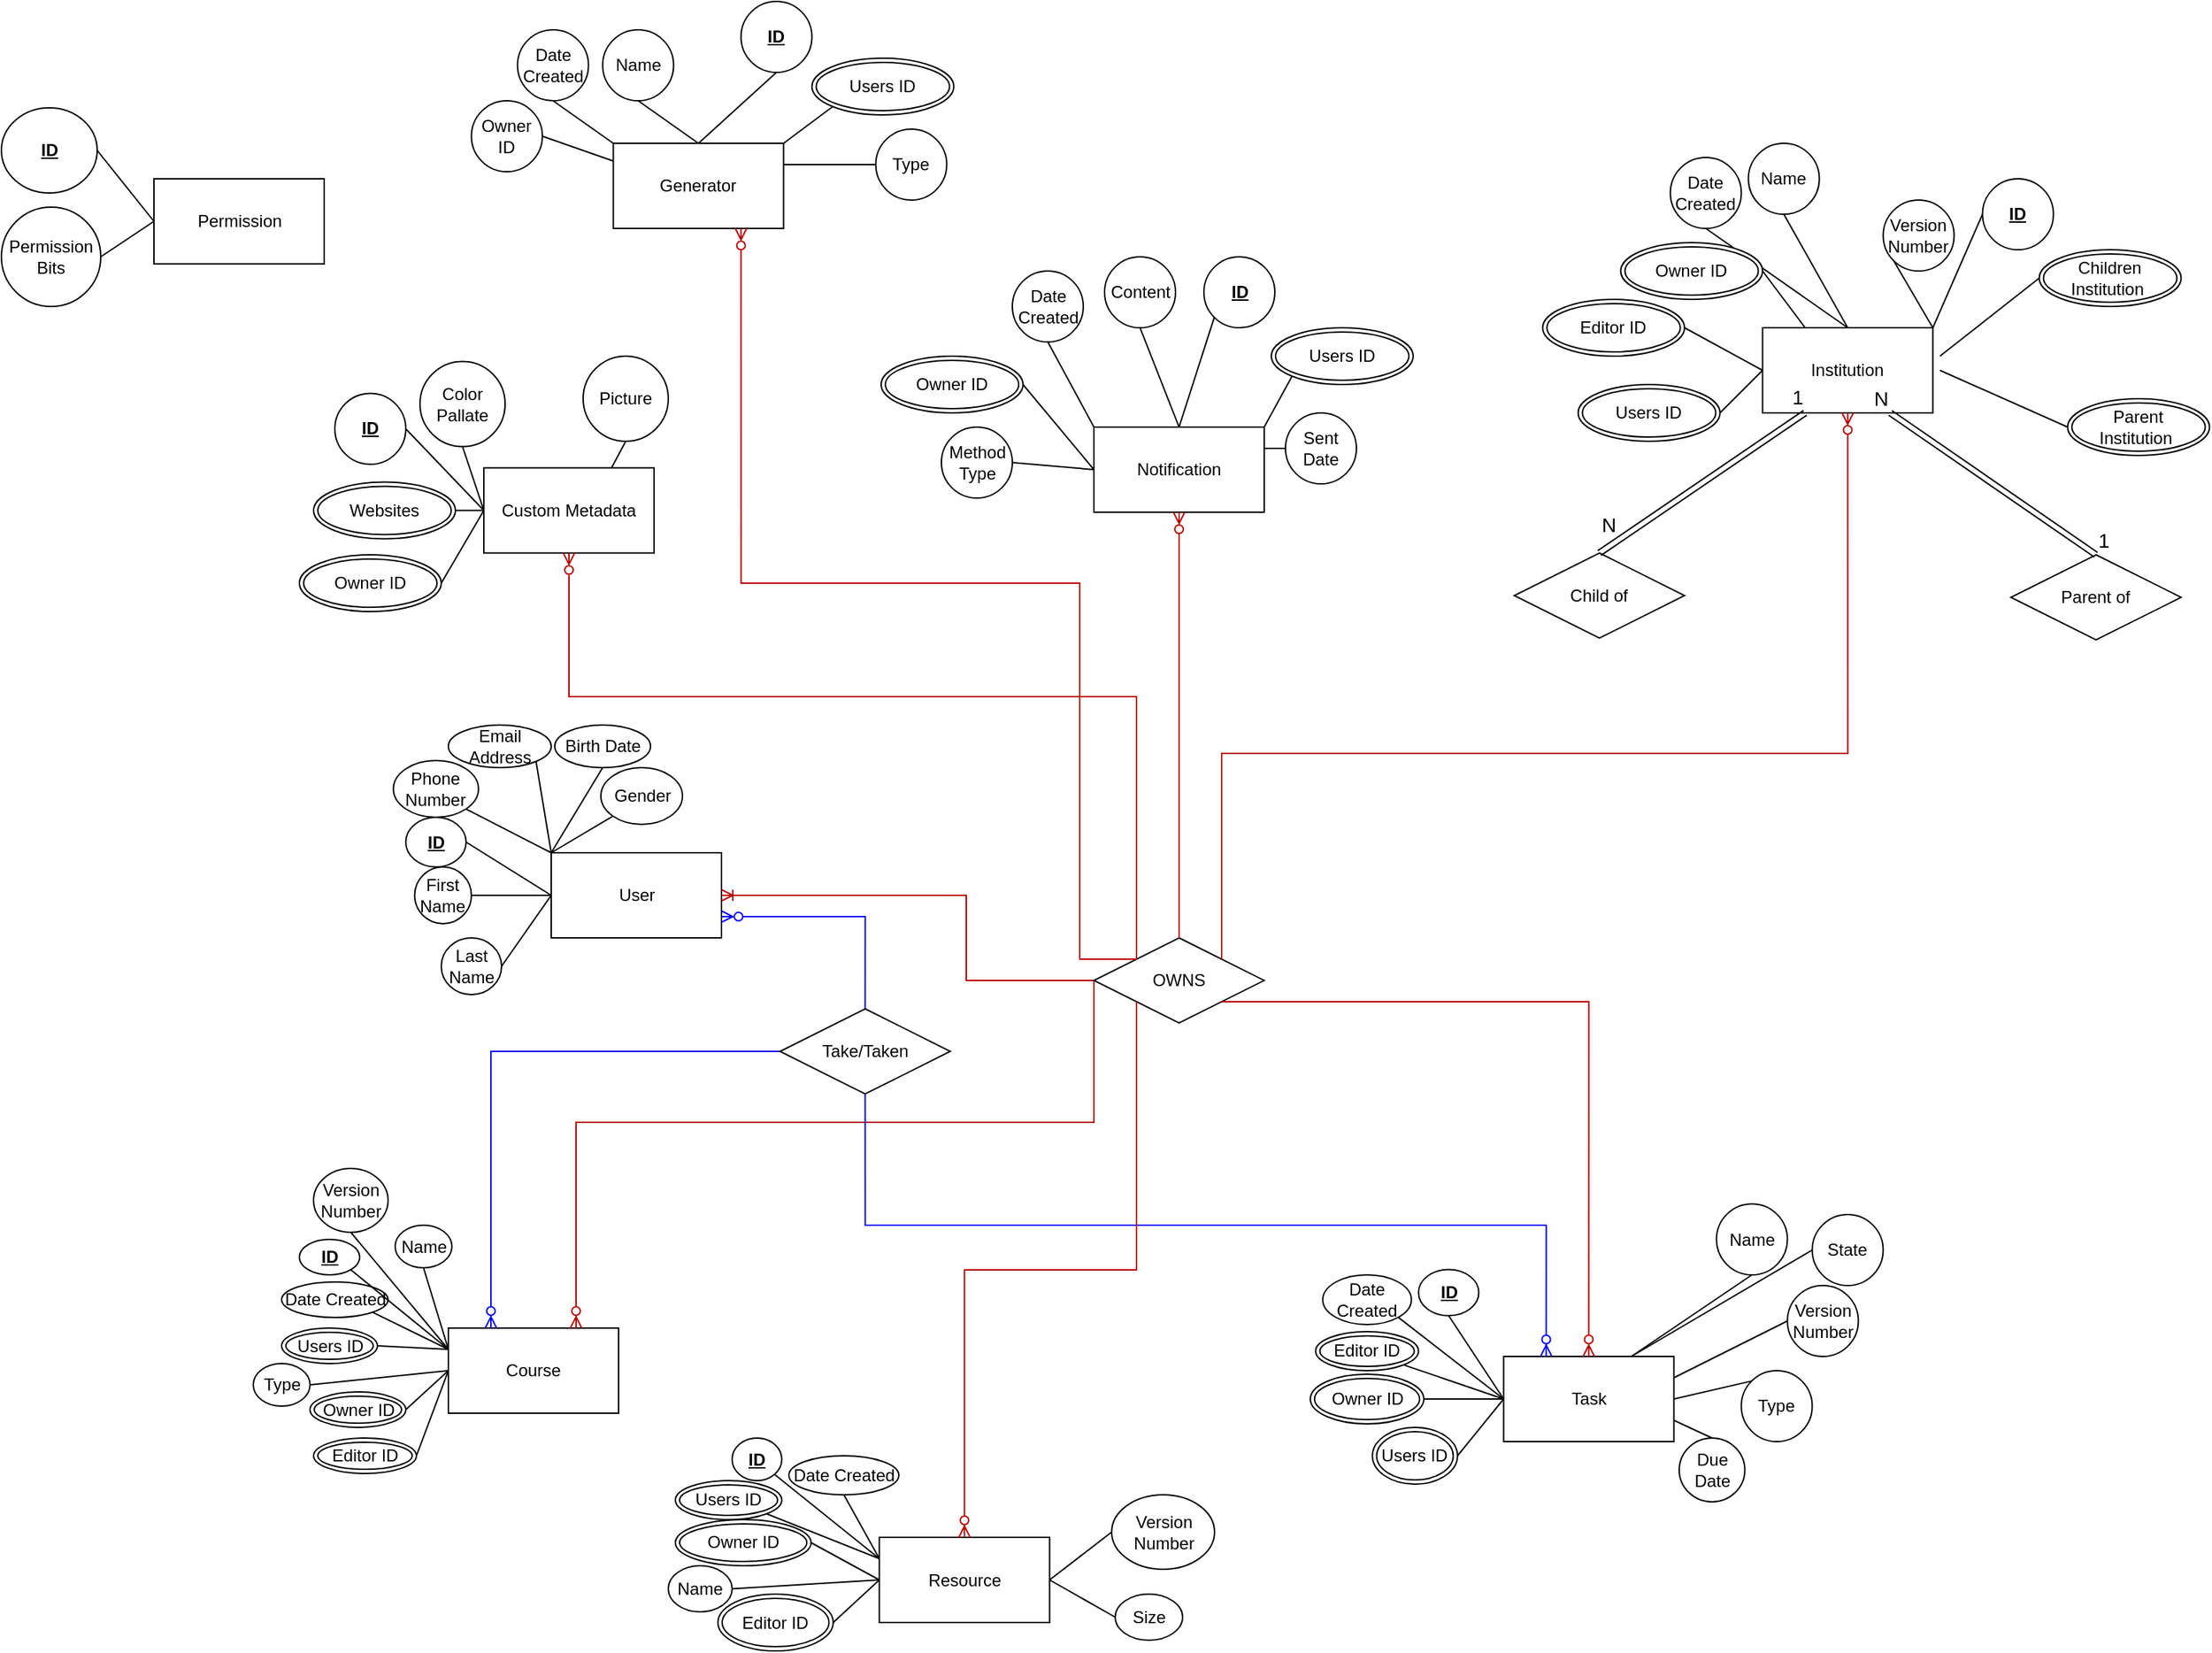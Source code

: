 <mxfile version="21.3.2" type="github">
  <diagram id="R2lEEEUBdFMjLlhIrx00" name="EduCare ER Diagram">
    <mxGraphModel dx="139" dy="3876" grid="1" gridSize="10" guides="1" tooltips="1" connect="1" arrows="1" fold="1" page="1" pageScale="1" pageWidth="850" pageHeight="1100" math="0" shadow="0" extFonts="Permanent Marker^https://fonts.googleapis.com/css?family=Permanent+Marker">
      <root>
        <mxCell id="0" />
        <mxCell id="1" parent="0" />
        <mxCell id="qAD9C6_yxENJScpzOMfn-75" value="Permission" style="rounded=0;whiteSpace=wrap;html=1;" parent="1" vertex="1">
          <mxGeometry x="1037.5" y="-3145" width="120" height="60" as="geometry" />
        </mxCell>
        <mxCell id="qAD9C6_yxENJScpzOMfn-76" value="&lt;b&gt;&lt;u&gt;ID&lt;/u&gt;&lt;/b&gt;" style="ellipse;whiteSpace=wrap;html=1;" parent="1" vertex="1">
          <mxGeometry x="930" y="-3195" width="67.5" height="60" as="geometry" />
        </mxCell>
        <mxCell id="qAD9C6_yxENJScpzOMfn-77" value="Permission Bits" style="ellipse;whiteSpace=wrap;html=1;" parent="1" vertex="1">
          <mxGeometry x="930" y="-3125" width="70" height="70" as="geometry" />
        </mxCell>
        <mxCell id="qAD9C6_yxENJScpzOMfn-78" value="" style="endArrow=none;html=1;rounded=0;exitX=1;exitY=0.5;exitDx=0;exitDy=0;entryX=0;entryY=0.5;entryDx=0;entryDy=0;" parent="1" source="qAD9C6_yxENJScpzOMfn-76" target="qAD9C6_yxENJScpzOMfn-75" edge="1">
          <mxGeometry width="50" height="50" relative="1" as="geometry">
            <mxPoint x="797.5" y="-3095" as="sourcePoint" />
            <mxPoint x="907.5" y="-3090" as="targetPoint" />
          </mxGeometry>
        </mxCell>
        <mxCell id="qAD9C6_yxENJScpzOMfn-79" value="" style="endArrow=none;html=1;rounded=0;exitX=0;exitY=0.5;exitDx=0;exitDy=0;entryX=1;entryY=0.5;entryDx=0;entryDy=0;" parent="1" source="qAD9C6_yxENJScpzOMfn-75" target="qAD9C6_yxENJScpzOMfn-77" edge="1">
          <mxGeometry width="50" height="50" relative="1" as="geometry">
            <mxPoint x="1267.5" y="-3110" as="sourcePoint" />
            <mxPoint x="1177.5" y="-3130" as="targetPoint" />
          </mxGeometry>
        </mxCell>
        <mxCell id="_1YDt1llwY1Y_MfL7an--1" value="User" style="rounded=0;whiteSpace=wrap;html=1;" parent="1" vertex="1">
          <mxGeometry x="1317.5" y="-2670" width="120" height="60" as="geometry" />
        </mxCell>
        <mxCell id="_1YDt1llwY1Y_MfL7an--2" value="&lt;b&gt;&lt;u&gt;ID&lt;/u&gt;&lt;/b&gt;" style="ellipse;whiteSpace=wrap;html=1;" parent="1" vertex="1">
          <mxGeometry x="1215" y="-2695" width="42.5" height="35" as="geometry" />
        </mxCell>
        <mxCell id="_1YDt1llwY1Y_MfL7an--3" value="First Name" style="ellipse;whiteSpace=wrap;html=1;" parent="1" vertex="1">
          <mxGeometry x="1221.25" y="-2660" width="40" height="40" as="geometry" />
        </mxCell>
        <mxCell id="_1YDt1llwY1Y_MfL7an--4" value="Last Name" style="ellipse;whiteSpace=wrap;html=1;" parent="1" vertex="1">
          <mxGeometry x="1240" y="-2610" width="42.5" height="40" as="geometry" />
        </mxCell>
        <mxCell id="_1YDt1llwY1Y_MfL7an--5" value="Email Address" style="ellipse;whiteSpace=wrap;html=1;" parent="1" vertex="1">
          <mxGeometry x="1245" y="-2760" width="72.5" height="30" as="geometry" />
        </mxCell>
        <mxCell id="_1YDt1llwY1Y_MfL7an--6" value="Phone Number" style="ellipse;whiteSpace=wrap;html=1;" parent="1" vertex="1">
          <mxGeometry x="1206.25" y="-2735" width="60" height="40" as="geometry" />
        </mxCell>
        <mxCell id="_1YDt1llwY1Y_MfL7an--7" value="Birth Date" style="ellipse;whiteSpace=wrap;html=1;" parent="1" vertex="1">
          <mxGeometry x="1320" y="-2760" width="67.5" height="30" as="geometry" />
        </mxCell>
        <mxCell id="_1YDt1llwY1Y_MfL7an--8" value="Gender" style="ellipse;whiteSpace=wrap;html=1;" parent="1" vertex="1">
          <mxGeometry x="1352.5" y="-2730" width="57.5" height="40" as="geometry" />
        </mxCell>
        <mxCell id="_1YDt1llwY1Y_MfL7an--9" value="" style="endArrow=none;html=1;rounded=0;entryX=0;entryY=0;entryDx=0;entryDy=0;exitX=1;exitY=1;exitDx=0;exitDy=0;" parent="1" source="_1YDt1llwY1Y_MfL7an--5" target="_1YDt1llwY1Y_MfL7an--1" edge="1">
          <mxGeometry width="50" height="50" relative="1" as="geometry">
            <mxPoint x="1357.5" y="-2440" as="sourcePoint" />
            <mxPoint x="1407.5" y="-2490" as="targetPoint" />
          </mxGeometry>
        </mxCell>
        <mxCell id="_1YDt1llwY1Y_MfL7an--10" value="" style="endArrow=none;html=1;rounded=0;entryX=0;entryY=0.5;entryDx=0;entryDy=0;exitX=1;exitY=0.5;exitDx=0;exitDy=0;" parent="1" source="_1YDt1llwY1Y_MfL7an--2" target="_1YDt1llwY1Y_MfL7an--1" edge="1">
          <mxGeometry width="50" height="50" relative="1" as="geometry">
            <mxPoint x="1237.5" y="-2650" as="sourcePoint" />
            <mxPoint x="1327.5" y="-2630" as="targetPoint" />
          </mxGeometry>
        </mxCell>
        <mxCell id="_1YDt1llwY1Y_MfL7an--11" value="" style="endArrow=none;html=1;rounded=0;exitX=1;exitY=0.5;exitDx=0;exitDy=0;entryX=0;entryY=0.5;entryDx=0;entryDy=0;" parent="1" source="_1YDt1llwY1Y_MfL7an--3" target="_1YDt1llwY1Y_MfL7an--1" edge="1">
          <mxGeometry width="50" height="50" relative="1" as="geometry">
            <mxPoint x="1197.5" y="-2610" as="sourcePoint" />
            <mxPoint x="1297.5" y="-2590" as="targetPoint" />
          </mxGeometry>
        </mxCell>
        <mxCell id="_1YDt1llwY1Y_MfL7an--12" value="" style="endArrow=none;html=1;rounded=0;exitX=1;exitY=0.5;exitDx=0;exitDy=0;entryX=0;entryY=0.5;entryDx=0;entryDy=0;" parent="1" source="_1YDt1llwY1Y_MfL7an--4" target="_1YDt1llwY1Y_MfL7an--1" edge="1">
          <mxGeometry width="50" height="50" relative="1" as="geometry">
            <mxPoint x="1177.5" y="-2655" as="sourcePoint" />
            <mxPoint x="1287.5" y="-2560" as="targetPoint" />
          </mxGeometry>
        </mxCell>
        <mxCell id="_1YDt1llwY1Y_MfL7an--13" value="" style="endArrow=none;html=1;rounded=0;entryX=0;entryY=0;entryDx=0;entryDy=0;exitX=0.5;exitY=1;exitDx=0;exitDy=0;" parent="1" source="_1YDt1llwY1Y_MfL7an--7" target="_1YDt1llwY1Y_MfL7an--1" edge="1">
          <mxGeometry width="50" height="50" relative="1" as="geometry">
            <mxPoint x="1322.5" y="-2580" as="sourcePoint" />
            <mxPoint x="1442.5" y="-2515" as="targetPoint" />
          </mxGeometry>
        </mxCell>
        <mxCell id="_1YDt1llwY1Y_MfL7an--14" value="" style="endArrow=none;html=1;rounded=0;entryX=0;entryY=0;entryDx=0;entryDy=0;exitX=0;exitY=1;exitDx=0;exitDy=0;" parent="1" source="_1YDt1llwY1Y_MfL7an--8" target="_1YDt1llwY1Y_MfL7an--1" edge="1">
          <mxGeometry width="50" height="50" relative="1" as="geometry">
            <mxPoint x="1372.5" y="-2720" as="sourcePoint" />
            <mxPoint x="1372.5" y="-2690" as="targetPoint" />
          </mxGeometry>
        </mxCell>
        <mxCell id="_1YDt1llwY1Y_MfL7an--15" value="" style="endArrow=none;html=1;rounded=0;entryX=0;entryY=0;entryDx=0;entryDy=0;exitX=1;exitY=1;exitDx=0;exitDy=0;" parent="1" source="_1YDt1llwY1Y_MfL7an--6" target="_1YDt1llwY1Y_MfL7an--1" edge="1">
          <mxGeometry width="50" height="50" relative="1" as="geometry">
            <mxPoint x="1487.5" y="-2685" as="sourcePoint" />
            <mxPoint x="1387.5" y="-2660" as="targetPoint" />
          </mxGeometry>
        </mxCell>
        <mxCell id="_1YDt1llwY1Y_MfL7an--17" value="Notification" style="rounded=0;whiteSpace=wrap;html=1;" parent="1" vertex="1">
          <mxGeometry x="1700" y="-2970" width="120" height="60" as="geometry" />
        </mxCell>
        <mxCell id="_1YDt1llwY1Y_MfL7an--18" value="Content" style="ellipse;whiteSpace=wrap;html=1;" parent="1" vertex="1">
          <mxGeometry x="1707.5" y="-3090" width="50" height="50" as="geometry" />
        </mxCell>
        <mxCell id="_1YDt1llwY1Y_MfL7an--19" value="Date Created" style="ellipse;whiteSpace=wrap;html=1;" parent="1" vertex="1">
          <mxGeometry x="1642.5" y="-3080" width="50" height="50" as="geometry" />
        </mxCell>
        <mxCell id="_1YDt1llwY1Y_MfL7an--20" value="&lt;b&gt;&lt;u&gt;ID&lt;/u&gt;&lt;/b&gt;" style="ellipse;whiteSpace=wrap;html=1;" parent="1" vertex="1">
          <mxGeometry x="1777.5" y="-3090" width="50" height="50" as="geometry" />
        </mxCell>
        <mxCell id="_1YDt1llwY1Y_MfL7an--21" value="Sent Date" style="ellipse;whiteSpace=wrap;html=1;" parent="1" vertex="1">
          <mxGeometry x="1835" y="-2980" width="50" height="50" as="geometry" />
        </mxCell>
        <mxCell id="_1YDt1llwY1Y_MfL7an--22" value="Method Type" style="ellipse;whiteSpace=wrap;html=1;" parent="1" vertex="1">
          <mxGeometry x="1592.5" y="-2970" width="50" height="50" as="geometry" />
        </mxCell>
        <mxCell id="_1YDt1llwY1Y_MfL7an--23" value="" style="endArrow=none;html=1;rounded=0;exitX=0.5;exitY=1;exitDx=0;exitDy=0;entryX=0;entryY=0;entryDx=0;entryDy=0;" parent="1" source="_1YDt1llwY1Y_MfL7an--19" target="_1YDt1llwY1Y_MfL7an--17" edge="1">
          <mxGeometry width="50" height="50" relative="1" as="geometry">
            <mxPoint x="1292.5" y="-3115" as="sourcePoint" />
            <mxPoint x="1372.5" y="-3160" as="targetPoint" />
          </mxGeometry>
        </mxCell>
        <mxCell id="_1YDt1llwY1Y_MfL7an--24" value="" style="endArrow=none;html=1;rounded=0;exitX=0.5;exitY=1;exitDx=0;exitDy=0;entryX=0.5;entryY=0;entryDx=0;entryDy=0;" parent="1" source="_1YDt1llwY1Y_MfL7an--18" target="_1YDt1llwY1Y_MfL7an--17" edge="1">
          <mxGeometry width="50" height="50" relative="1" as="geometry">
            <mxPoint x="1657.5" y="-3020" as="sourcePoint" />
            <mxPoint x="1692.5" y="-2990" as="targetPoint" />
          </mxGeometry>
        </mxCell>
        <mxCell id="_1YDt1llwY1Y_MfL7an--25" value="" style="endArrow=none;html=1;rounded=0;exitX=0;exitY=1;exitDx=0;exitDy=0;entryX=0.5;entryY=0;entryDx=0;entryDy=0;" parent="1" source="_1YDt1llwY1Y_MfL7an--20" target="_1YDt1llwY1Y_MfL7an--17" edge="1">
          <mxGeometry width="50" height="50" relative="1" as="geometry">
            <mxPoint x="1747.5" y="-3030" as="sourcePoint" />
            <mxPoint x="1692.5" y="-2990" as="targetPoint" />
          </mxGeometry>
        </mxCell>
        <mxCell id="_1YDt1llwY1Y_MfL7an--26" value="" style="endArrow=none;html=1;rounded=0;exitX=0;exitY=0.5;exitDx=0;exitDy=0;entryX=1;entryY=0.25;entryDx=0;entryDy=0;" parent="1" source="_1YDt1llwY1Y_MfL7an--21" target="_1YDt1llwY1Y_MfL7an--17" edge="1">
          <mxGeometry width="50" height="50" relative="1" as="geometry">
            <mxPoint x="1902.5" y="-3015" as="sourcePoint" />
            <mxPoint x="1812.5" y="-2975" as="targetPoint" />
          </mxGeometry>
        </mxCell>
        <mxCell id="_1YDt1llwY1Y_MfL7an--27" value="" style="endArrow=none;html=1;rounded=0;exitX=0;exitY=0.5;exitDx=0;exitDy=0;entryX=1;entryY=0.5;entryDx=0;entryDy=0;" parent="1" source="_1YDt1llwY1Y_MfL7an--17" target="_1YDt1llwY1Y_MfL7an--22" edge="1">
          <mxGeometry width="50" height="50" relative="1" as="geometry">
            <mxPoint x="1902.5" y="-2955" as="sourcePoint" />
            <mxPoint x="1812.5" y="-2975" as="targetPoint" />
          </mxGeometry>
        </mxCell>
        <mxCell id="_1YDt1llwY1Y_MfL7an--29" value="" style="endArrow=none;html=1;rounded=0;exitX=1;exitY=0.5;exitDx=0;exitDy=0;entryX=0;entryY=0.5;entryDx=0;entryDy=0;" parent="1" source="_1YDt1llwY1Y_MfL7an--139" target="_1YDt1llwY1Y_MfL7an--17" edge="1">
          <mxGeometry width="50" height="50" relative="1" as="geometry">
            <mxPoint x="1652.5" y="-2995" as="sourcePoint" />
            <mxPoint x="1595" y="-3020" as="targetPoint" />
          </mxGeometry>
        </mxCell>
        <mxCell id="_1YDt1llwY1Y_MfL7an--30" value="Users ID" style="ellipse;shape=doubleEllipse;margin=3;whiteSpace=wrap;html=1;align=center;" parent="1" vertex="1">
          <mxGeometry x="1825" y="-3040" width="100" height="40" as="geometry" />
        </mxCell>
        <mxCell id="_1YDt1llwY1Y_MfL7an--31" value="" style="endArrow=none;html=1;rounded=0;exitX=0;exitY=1;exitDx=0;exitDy=0;entryX=1;entryY=0;entryDx=0;entryDy=0;" parent="1" source="_1YDt1llwY1Y_MfL7an--30" target="_1YDt1llwY1Y_MfL7an--17" edge="1">
          <mxGeometry width="50" height="50" relative="1" as="geometry">
            <mxPoint x="2311.5" y="-3140" as="sourcePoint" />
            <mxPoint x="1970.5" y="-3020" as="targetPoint" />
          </mxGeometry>
        </mxCell>
        <mxCell id="_1YDt1llwY1Y_MfL7an--46" value="Course" style="rounded=0;whiteSpace=wrap;html=1;" parent="1" vertex="1">
          <mxGeometry x="1245" y="-2335" width="120" height="60" as="geometry" />
        </mxCell>
        <mxCell id="_1YDt1llwY1Y_MfL7an--47" value="Name" style="ellipse;whiteSpace=wrap;html=1;" parent="1" vertex="1">
          <mxGeometry x="1207.5" y="-2407.5" width="40" height="30" as="geometry" />
        </mxCell>
        <mxCell id="_1YDt1llwY1Y_MfL7an--48" value="Date Created" style="ellipse;whiteSpace=wrap;html=1;" parent="1" vertex="1">
          <mxGeometry x="1127.5" y="-2367.5" width="75" height="25" as="geometry" />
        </mxCell>
        <mxCell id="_1YDt1llwY1Y_MfL7an--49" value="&lt;u&gt;&lt;b&gt;ID&lt;/b&gt;&lt;/u&gt;" style="ellipse;whiteSpace=wrap;html=1;" parent="1" vertex="1">
          <mxGeometry x="1140" y="-2397.5" width="42.5" height="25" as="geometry" />
        </mxCell>
        <mxCell id="_1YDt1llwY1Y_MfL7an--50" value="Version Number" style="ellipse;whiteSpace=wrap;html=1;" parent="1" vertex="1">
          <mxGeometry x="1150" y="-2447.5" width="52.5" height="45" as="geometry" />
        </mxCell>
        <mxCell id="_1YDt1llwY1Y_MfL7an--51" value="Type" style="ellipse;whiteSpace=wrap;html=1;" parent="1" vertex="1">
          <mxGeometry x="1107.5" y="-2310" width="40" height="30" as="geometry" />
        </mxCell>
        <mxCell id="_1YDt1llwY1Y_MfL7an--52" value="" style="endArrow=none;html=1;rounded=0;exitX=1;exitY=0.5;exitDx=0;exitDy=0;entryX=0;entryY=0.5;entryDx=0;entryDy=0;" parent="1" source="_1YDt1llwY1Y_MfL7an--58" target="_1YDt1llwY1Y_MfL7an--46" edge="1">
          <mxGeometry width="50" height="50" relative="1" as="geometry">
            <mxPoint x="1200" y="-2337.5" as="sourcePoint" />
            <mxPoint x="1110" y="-2267.5" as="targetPoint" />
          </mxGeometry>
        </mxCell>
        <mxCell id="_1YDt1llwY1Y_MfL7an--53" value="" style="endArrow=none;html=1;rounded=0;exitX=1;exitY=1;exitDx=0;exitDy=0;entryX=0;entryY=0.25;entryDx=0;entryDy=0;" parent="1" source="_1YDt1llwY1Y_MfL7an--48" target="_1YDt1llwY1Y_MfL7an--46" edge="1">
          <mxGeometry width="50" height="50" relative="1" as="geometry">
            <mxPoint x="860" y="-2447.5" as="sourcePoint" />
            <mxPoint x="940" y="-2492.5" as="targetPoint" />
          </mxGeometry>
        </mxCell>
        <mxCell id="_1YDt1llwY1Y_MfL7an--54" value="" style="endArrow=none;html=1;rounded=0;exitX=0.5;exitY=1;exitDx=0;exitDy=0;entryX=0;entryY=0.25;entryDx=0;entryDy=0;" parent="1" source="_1YDt1llwY1Y_MfL7an--47" target="_1YDt1llwY1Y_MfL7an--46" edge="1">
          <mxGeometry width="50" height="50" relative="1" as="geometry">
            <mxPoint x="1225" y="-2352.5" as="sourcePoint" />
            <mxPoint x="1237.5" y="-2317.5" as="targetPoint" />
          </mxGeometry>
        </mxCell>
        <mxCell id="_1YDt1llwY1Y_MfL7an--55" value="" style="endArrow=none;html=1;rounded=0;exitX=1;exitY=1;exitDx=0;exitDy=0;entryX=0;entryY=0.25;entryDx=0;entryDy=0;" parent="1" source="_1YDt1llwY1Y_MfL7an--49" target="_1YDt1llwY1Y_MfL7an--46" edge="1">
          <mxGeometry width="50" height="50" relative="1" as="geometry">
            <mxPoint x="1090" y="-2397.5" as="sourcePoint" />
            <mxPoint x="1020" y="-2370" as="targetPoint" />
          </mxGeometry>
        </mxCell>
        <mxCell id="_1YDt1llwY1Y_MfL7an--56" value="" style="endArrow=none;html=1;rounded=0;exitX=1;exitY=0.5;exitDx=0;exitDy=0;entryX=0;entryY=0.5;entryDx=0;entryDy=0;" parent="1" source="_1YDt1llwY1Y_MfL7an--51" target="_1YDt1llwY1Y_MfL7an--46" edge="1">
          <mxGeometry width="50" height="50" relative="1" as="geometry">
            <mxPoint x="1405" y="-2362.5" as="sourcePoint" />
            <mxPoint x="1320" y="-2322.5" as="targetPoint" />
          </mxGeometry>
        </mxCell>
        <mxCell id="_1YDt1llwY1Y_MfL7an--57" value="" style="endArrow=none;html=1;rounded=0;exitX=0.5;exitY=1;exitDx=0;exitDy=0;entryX=0;entryY=0.25;entryDx=0;entryDy=0;" parent="1" source="_1YDt1llwY1Y_MfL7an--50" target="_1YDt1llwY1Y_MfL7an--46" edge="1">
          <mxGeometry width="50" height="50" relative="1" as="geometry">
            <mxPoint x="1470" y="-2347.5" as="sourcePoint" />
            <mxPoint x="1380" y="-2307.5" as="targetPoint" />
          </mxGeometry>
        </mxCell>
        <mxCell id="_1YDt1llwY1Y_MfL7an--58" value="Owner ID" style="ellipse;shape=doubleEllipse;margin=3;whiteSpace=wrap;html=1;align=center;" parent="1" vertex="1">
          <mxGeometry x="1147.5" y="-2290" width="67.5" height="25" as="geometry" />
        </mxCell>
        <mxCell id="_1YDt1llwY1Y_MfL7an--59" value="Editor ID" style="ellipse;shape=doubleEllipse;margin=3;whiteSpace=wrap;html=1;align=center;" parent="1" vertex="1">
          <mxGeometry x="1150" y="-2257.5" width="72.5" height="25" as="geometry" />
        </mxCell>
        <mxCell id="_1YDt1llwY1Y_MfL7an--60" value="" style="endArrow=none;html=1;rounded=0;exitX=1;exitY=0.5;exitDx=0;exitDy=0;entryX=0;entryY=0.5;entryDx=0;entryDy=0;" parent="1" source="_1YDt1llwY1Y_MfL7an--59" target="_1YDt1llwY1Y_MfL7an--46" edge="1">
          <mxGeometry width="50" height="50" relative="1" as="geometry">
            <mxPoint x="1210" y="-2327.5" as="sourcePoint" />
            <mxPoint x="1260.5" y="-2292.5" as="targetPoint" />
          </mxGeometry>
        </mxCell>
        <mxCell id="_1YDt1llwY1Y_MfL7an--61" value="Users ID" style="ellipse;shape=doubleEllipse;margin=3;whiteSpace=wrap;html=1;align=center;" parent="1" vertex="1">
          <mxGeometry x="1127.5" y="-2335" width="67.5" height="25" as="geometry" />
        </mxCell>
        <mxCell id="_1YDt1llwY1Y_MfL7an--62" value="" style="endArrow=none;html=1;rounded=0;exitX=1;exitY=0.5;exitDx=0;exitDy=0;entryX=0;entryY=0.25;entryDx=0;entryDy=0;" parent="1" source="_1YDt1llwY1Y_MfL7an--61" target="_1YDt1llwY1Y_MfL7an--46" edge="1">
          <mxGeometry width="50" height="50" relative="1" as="geometry">
            <mxPoint x="1225.5" y="-2292.5" as="sourcePoint" />
            <mxPoint x="1260.5" y="-2292.5" as="targetPoint" />
          </mxGeometry>
        </mxCell>
        <mxCell id="_1YDt1llwY1Y_MfL7an--63" value="" style="edgeStyle=elbowEdgeStyle;fontSize=12;html=1;endArrow=ERzeroToMany;startArrow=none;rounded=0;exitX=0;exitY=0.5;exitDx=0;exitDy=0;entryX=0.75;entryY=0;entryDx=0;entryDy=0;elbow=vertical;startFill=0;endFill=0;strokeColor=#BA0000;" parent="1" source="_1YDt1llwY1Y_MfL7an--65" target="_1YDt1llwY1Y_MfL7an--46" edge="1">
          <mxGeometry width="100" height="100" relative="1" as="geometry">
            <mxPoint x="1890" y="-2580" as="sourcePoint" />
            <mxPoint x="1880" y="-2380" as="targetPoint" />
            <Array as="points">
              <mxPoint x="1520" y="-2480" />
            </Array>
          </mxGeometry>
        </mxCell>
        <mxCell id="_1YDt1llwY1Y_MfL7an--66" value="" style="edgeStyle=elbowEdgeStyle;fontSize=12;html=1;endArrow=none;startArrow=ERoneToMany;rounded=0;exitX=1;exitY=0.5;exitDx=0;exitDy=0;entryX=0;entryY=0.5;entryDx=0;entryDy=0;endFill=0;startFill=0;strokeColor=#BA0000;" parent="1" source="_1YDt1llwY1Y_MfL7an--1" target="_1YDt1llwY1Y_MfL7an--65" edge="1">
          <mxGeometry width="100" height="100" relative="1" as="geometry">
            <mxPoint x="1438" y="-2640" as="sourcePoint" />
            <mxPoint x="1638" y="-2387" as="targetPoint" />
            <Array as="points">
              <mxPoint x="1610" y="-2580" />
            </Array>
          </mxGeometry>
        </mxCell>
        <mxCell id="_1YDt1llwY1Y_MfL7an--65" value="OWNS" style="shape=rhombus;perimeter=rhombusPerimeter;whiteSpace=wrap;html=1;align=center;" parent="1" vertex="1">
          <mxGeometry x="1700" y="-2610" width="120" height="60" as="geometry" />
        </mxCell>
        <mxCell id="_1YDt1llwY1Y_MfL7an--68" value="" style="edgeStyle=orthogonalEdgeStyle;fontSize=12;html=1;endArrow=ERzeroToMany;endFill=1;startArrow=none;rounded=0;entryX=1;entryY=0.75;entryDx=0;entryDy=0;exitX=0.5;exitY=0;exitDx=0;exitDy=0;startFill=0;strokeColor=#0000FF;" parent="1" source="_1YDt1llwY1Y_MfL7an--71" target="_1YDt1llwY1Y_MfL7an--1" edge="1">
          <mxGeometry width="100" height="100" relative="1" as="geometry">
            <mxPoint x="1450" y="-2560" as="sourcePoint" />
            <mxPoint x="1680" y="-2570" as="targetPoint" />
          </mxGeometry>
        </mxCell>
        <mxCell id="_1YDt1llwY1Y_MfL7an--72" value="" style="edgeStyle=orthogonalEdgeStyle;fontSize=12;html=1;endArrow=none;endFill=0;startArrow=ERzeroToMany;rounded=0;entryX=0;entryY=0.5;entryDx=0;entryDy=0;exitX=0.25;exitY=0;exitDx=0;exitDy=0;strokeColor=#0000FF;" parent="1" source="_1YDt1llwY1Y_MfL7an--46" target="_1YDt1llwY1Y_MfL7an--71" edge="1">
          <mxGeometry width="100" height="100" relative="1" as="geometry">
            <mxPoint x="1593" y="-2364.5" as="sourcePoint" />
            <mxPoint x="1347.5" y="-2497.5" as="targetPoint" />
          </mxGeometry>
        </mxCell>
        <mxCell id="_1YDt1llwY1Y_MfL7an--71" value="Take/Taken" style="shape=rhombus;perimeter=rhombusPerimeter;whiteSpace=wrap;html=1;align=center;" parent="1" vertex="1">
          <mxGeometry x="1478.75" y="-2560" width="120" height="60" as="geometry" />
        </mxCell>
        <mxCell id="_1YDt1llwY1Y_MfL7an--73" value="Task" style="rounded=0;whiteSpace=wrap;html=1;" parent="1" vertex="1">
          <mxGeometry x="1988.75" y="-2315" width="120" height="60" as="geometry" />
        </mxCell>
        <mxCell id="_1YDt1llwY1Y_MfL7an--74" value="&lt;b&gt;&lt;u&gt;ID&lt;/u&gt;&lt;/b&gt;" style="ellipse;whiteSpace=wrap;html=1;" parent="1" vertex="1">
          <mxGeometry x="1928.75" y="-2376.25" width="42.5" height="32.5" as="geometry" />
        </mxCell>
        <mxCell id="_1YDt1llwY1Y_MfL7an--75" value="" style="endArrow=none;html=1;rounded=0;exitX=0.5;exitY=1;exitDx=0;exitDy=0;entryX=0;entryY=0.5;entryDx=0;entryDy=0;" parent="1" source="_1YDt1llwY1Y_MfL7an--74" target="_1YDt1llwY1Y_MfL7an--73" edge="1">
          <mxGeometry width="50" height="50" relative="1" as="geometry">
            <mxPoint x="1963.75" y="-2395" as="sourcePoint" />
            <mxPoint x="1988.75" y="-2345" as="targetPoint" />
          </mxGeometry>
        </mxCell>
        <mxCell id="_1YDt1llwY1Y_MfL7an--76" value="Name" style="ellipse;whiteSpace=wrap;html=1;" parent="1" vertex="1">
          <mxGeometry x="2138.75" y="-2422.5" width="50" height="50" as="geometry" />
        </mxCell>
        <mxCell id="_1YDt1llwY1Y_MfL7an--77" value="Date Created" style="ellipse;whiteSpace=wrap;html=1;" parent="1" vertex="1">
          <mxGeometry x="1861.25" y="-2372.5" width="62.5" height="35" as="geometry" />
        </mxCell>
        <mxCell id="_1YDt1llwY1Y_MfL7an--78" value="Type" style="ellipse;whiteSpace=wrap;html=1;" parent="1" vertex="1">
          <mxGeometry x="2156.25" y="-2305" width="50" height="50" as="geometry" />
        </mxCell>
        <mxCell id="_1YDt1llwY1Y_MfL7an--79" value="Version Number" style="ellipse;whiteSpace=wrap;html=1;" parent="1" vertex="1">
          <mxGeometry x="2188.75" y="-2365" width="50" height="50" as="geometry" />
        </mxCell>
        <mxCell id="_1YDt1llwY1Y_MfL7an--80" value="Due Date" style="ellipse;whiteSpace=wrap;html=1;" parent="1" vertex="1">
          <mxGeometry x="2112.5" y="-2257.5" width="46.25" height="45" as="geometry" />
        </mxCell>
        <mxCell id="_1YDt1llwY1Y_MfL7an--81" value="State" style="ellipse;whiteSpace=wrap;html=1;" parent="1" vertex="1">
          <mxGeometry x="2206.25" y="-2415" width="50" height="50" as="geometry" />
        </mxCell>
        <mxCell id="_1YDt1llwY1Y_MfL7an--82" value="" style="endArrow=none;html=1;rounded=0;exitX=1;exitY=1;exitDx=0;exitDy=0;entryX=0;entryY=0.5;entryDx=0;entryDy=0;" parent="1" source="_1YDt1llwY1Y_MfL7an--77" target="_1YDt1llwY1Y_MfL7an--73" edge="1">
          <mxGeometry width="50" height="50" relative="1" as="geometry">
            <mxPoint x="2013.75" y="-2405" as="sourcePoint" />
            <mxPoint x="2018.75" y="-2345" as="targetPoint" />
          </mxGeometry>
        </mxCell>
        <mxCell id="_1YDt1llwY1Y_MfL7an--83" value="" style="endArrow=none;html=1;rounded=0;exitX=0.5;exitY=1;exitDx=0;exitDy=0;entryX=0.75;entryY=0;entryDx=0;entryDy=0;" parent="1" source="_1YDt1llwY1Y_MfL7an--76" target="_1YDt1llwY1Y_MfL7an--73" edge="1">
          <mxGeometry width="50" height="50" relative="1" as="geometry">
            <mxPoint x="2068.75" y="-2385" as="sourcePoint" />
            <mxPoint x="2048.75" y="-2345" as="targetPoint" />
          </mxGeometry>
        </mxCell>
        <mxCell id="_1YDt1llwY1Y_MfL7an--84" value="" style="endArrow=none;html=1;rounded=0;exitX=0;exitY=0.5;exitDx=0;exitDy=0;entryX=0.75;entryY=0;entryDx=0;entryDy=0;" parent="1" source="_1YDt1llwY1Y_MfL7an--81" target="_1YDt1llwY1Y_MfL7an--73" edge="1">
          <mxGeometry width="50" height="50" relative="1" as="geometry">
            <mxPoint x="2133.75" y="-2385" as="sourcePoint" />
            <mxPoint x="2048.75" y="-2345" as="targetPoint" />
          </mxGeometry>
        </mxCell>
        <mxCell id="_1YDt1llwY1Y_MfL7an--85" value="" style="endArrow=none;html=1;rounded=0;exitX=0;exitY=0.5;exitDx=0;exitDy=0;entryX=1;entryY=0.25;entryDx=0;entryDy=0;" parent="1" source="_1YDt1llwY1Y_MfL7an--79" target="_1YDt1llwY1Y_MfL7an--73" edge="1">
          <mxGeometry width="50" height="50" relative="1" as="geometry">
            <mxPoint x="2168.75" y="-2380" as="sourcePoint" />
            <mxPoint x="2078.75" y="-2345" as="targetPoint" />
          </mxGeometry>
        </mxCell>
        <mxCell id="_1YDt1llwY1Y_MfL7an--86" value="" style="endArrow=none;html=1;rounded=0;exitX=0;exitY=0;exitDx=0;exitDy=0;entryX=1;entryY=0.5;entryDx=0;entryDy=0;" parent="1" source="_1YDt1llwY1Y_MfL7an--78" target="_1YDt1llwY1Y_MfL7an--73" edge="1">
          <mxGeometry width="50" height="50" relative="1" as="geometry">
            <mxPoint x="2198.75" y="-2320" as="sourcePoint" />
            <mxPoint x="2108.75" y="-2330" as="targetPoint" />
          </mxGeometry>
        </mxCell>
        <mxCell id="_1YDt1llwY1Y_MfL7an--87" value="" style="endArrow=none;html=1;rounded=0;exitX=0.5;exitY=0;exitDx=0;exitDy=0;entryX=1;entryY=0.75;entryDx=0;entryDy=0;" parent="1" source="_1YDt1llwY1Y_MfL7an--80" target="_1YDt1llwY1Y_MfL7an--73" edge="1">
          <mxGeometry width="50" height="50" relative="1" as="geometry">
            <mxPoint x="2145.75" y="-2298" as="sourcePoint" />
            <mxPoint x="2108.75" y="-2315" as="targetPoint" />
          </mxGeometry>
        </mxCell>
        <mxCell id="_1YDt1llwY1Y_MfL7an--88" value="" style="endArrow=none;html=1;rounded=0;exitX=1;exitY=0.5;exitDx=0;exitDy=0;entryX=0;entryY=0.5;entryDx=0;entryDy=0;" parent="1" source="_1YDt1llwY1Y_MfL7an--89" target="_1YDt1llwY1Y_MfL7an--73" edge="1">
          <mxGeometry width="50" height="50" relative="1" as="geometry">
            <mxPoint x="1908.75" y="-2365" as="sourcePoint" />
            <mxPoint x="1999.25" y="-2605" as="targetPoint" />
          </mxGeometry>
        </mxCell>
        <mxCell id="_1YDt1llwY1Y_MfL7an--89" value="Owner ID" style="ellipse;shape=doubleEllipse;margin=3;whiteSpace=wrap;html=1;align=center;" parent="1" vertex="1">
          <mxGeometry x="1852.5" y="-2302.5" width="80" height="35" as="geometry" />
        </mxCell>
        <mxCell id="_1YDt1llwY1Y_MfL7an--90" value="Editor ID" style="ellipse;shape=doubleEllipse;margin=3;whiteSpace=wrap;html=1;align=center;" parent="1" vertex="1">
          <mxGeometry x="1856.25" y="-2332.5" width="72.5" height="27.5" as="geometry" />
        </mxCell>
        <mxCell id="_1YDt1llwY1Y_MfL7an--91" value="" style="endArrow=none;html=1;rounded=0;exitX=1;exitY=1;exitDx=0;exitDy=0;entryX=0;entryY=0.5;entryDx=0;entryDy=0;" parent="1" source="_1YDt1llwY1Y_MfL7an--90" target="_1YDt1llwY1Y_MfL7an--73" edge="1">
          <mxGeometry width="50" height="50" relative="1" as="geometry">
            <mxPoint x="1973.75" y="-2467.5" as="sourcePoint" />
            <mxPoint x="2006.25" y="-2327.5" as="targetPoint" />
          </mxGeometry>
        </mxCell>
        <mxCell id="_1YDt1llwY1Y_MfL7an--92" value="Users ID" style="ellipse;shape=doubleEllipse;margin=3;whiteSpace=wrap;html=1;align=center;" parent="1" vertex="1">
          <mxGeometry x="1896.25" y="-2265" width="60" height="40" as="geometry" />
        </mxCell>
        <mxCell id="_1YDt1llwY1Y_MfL7an--93" value="" style="endArrow=none;html=1;rounded=0;exitX=1;exitY=0.5;exitDx=0;exitDy=0;entryX=0;entryY=0.5;entryDx=0;entryDy=0;" parent="1" source="_1YDt1llwY1Y_MfL7an--92" target="_1YDt1llwY1Y_MfL7an--73" edge="1">
          <mxGeometry width="50" height="50" relative="1" as="geometry">
            <mxPoint x="2359.25" y="-2395" as="sourcePoint" />
            <mxPoint x="2384.25" y="-2420" as="targetPoint" />
          </mxGeometry>
        </mxCell>
        <mxCell id="_1YDt1llwY1Y_MfL7an--98" value="" style="edgeStyle=orthogonalEdgeStyle;fontSize=12;html=1;endArrow=ERzeroToMany;startArrow=none;rounded=0;elbow=vertical;startFill=0;endFill=0;exitX=1;exitY=1;exitDx=0;exitDy=0;entryX=0.5;entryY=0;entryDx=0;entryDy=0;strokeColor=#BA0000;" parent="1" source="_1YDt1llwY1Y_MfL7an--65" target="_1YDt1llwY1Y_MfL7an--73" edge="1">
          <mxGeometry width="100" height="100" relative="1" as="geometry">
            <mxPoint x="1650" y="-2430" as="sourcePoint" />
            <mxPoint x="1830" y="-2390" as="targetPoint" />
          </mxGeometry>
        </mxCell>
        <mxCell id="_1YDt1llwY1Y_MfL7an--99" value="" style="edgeStyle=orthogonalEdgeStyle;fontSize=12;html=1;endArrow=ERzeroToMany;startArrow=none;rounded=0;elbow=vertical;startFill=0;endFill=0;exitX=0.5;exitY=0;exitDx=0;exitDy=0;entryX=0.5;entryY=1;entryDx=0;entryDy=0;strokeColor=#BA0000;" parent="1" source="_1YDt1llwY1Y_MfL7an--65" target="_1YDt1llwY1Y_MfL7an--17" edge="1">
          <mxGeometry width="100" height="100" relative="1" as="geometry">
            <mxPoint x="1731.99" y="-2700" as="sourcePoint" />
            <mxPoint x="2051.99" y="-2706" as="targetPoint" />
          </mxGeometry>
        </mxCell>
        <mxCell id="_1YDt1llwY1Y_MfL7an--101" value="" style="edgeStyle=orthogonalEdgeStyle;fontSize=12;html=1;endArrow=none;endFill=0;startArrow=ERzeroToMany;rounded=0;entryX=0.5;entryY=1;entryDx=0;entryDy=0;exitX=0.25;exitY=0;exitDx=0;exitDy=0;strokeColor=#0000FF;" parent="1" source="_1YDt1llwY1Y_MfL7an--73" target="_1YDt1llwY1Y_MfL7an--71" edge="1">
          <mxGeometry width="100" height="100" relative="1" as="geometry">
            <mxPoint x="1610" y="-2169.5" as="sourcePoint" />
            <mxPoint x="1683" y="-2332.5" as="targetPoint" />
          </mxGeometry>
        </mxCell>
        <mxCell id="_1YDt1llwY1Y_MfL7an--102" value="Institution" style="rounded=0;whiteSpace=wrap;html=1;" parent="1" vertex="1">
          <mxGeometry x="2171.25" y="-3040" width="120" height="60" as="geometry" />
        </mxCell>
        <mxCell id="_1YDt1llwY1Y_MfL7an--103" value="Name" style="ellipse;whiteSpace=wrap;html=1;" parent="1" vertex="1">
          <mxGeometry x="2161.25" y="-3170" width="50" height="50" as="geometry" />
        </mxCell>
        <mxCell id="_1YDt1llwY1Y_MfL7an--104" value="Date Created" style="ellipse;whiteSpace=wrap;html=1;" parent="1" vertex="1">
          <mxGeometry x="2106.25" y="-3160" width="50" height="50" as="geometry" />
        </mxCell>
        <mxCell id="_1YDt1llwY1Y_MfL7an--105" value="&lt;u&gt;&lt;b&gt;ID&lt;/b&gt;&lt;/u&gt;" style="ellipse;whiteSpace=wrap;html=1;" parent="1" vertex="1">
          <mxGeometry x="2326.25" y="-3145" width="50" height="50" as="geometry" />
        </mxCell>
        <mxCell id="_1YDt1llwY1Y_MfL7an--106" value="Version Number" style="ellipse;whiteSpace=wrap;html=1;" parent="1" vertex="1">
          <mxGeometry x="2256.25" y="-3130" width="50" height="50" as="geometry" />
        </mxCell>
        <mxCell id="_1YDt1llwY1Y_MfL7an--107" value="" style="endArrow=none;html=1;rounded=0;exitX=0.5;exitY=1;exitDx=0;exitDy=0;entryX=0.5;entryY=0;entryDx=0;entryDy=0;" parent="1" source="_1YDt1llwY1Y_MfL7an--104" target="_1YDt1llwY1Y_MfL7an--102" edge="1">
          <mxGeometry width="50" height="50" relative="1" as="geometry">
            <mxPoint x="1763.75" y="-3165" as="sourcePoint" />
            <mxPoint x="1843.75" y="-3210" as="targetPoint" />
          </mxGeometry>
        </mxCell>
        <mxCell id="_1YDt1llwY1Y_MfL7an--108" value="" style="endArrow=none;html=1;rounded=0;exitX=0.5;exitY=1;exitDx=0;exitDy=0;entryX=0.5;entryY=0;entryDx=0;entryDy=0;" parent="1" source="_1YDt1llwY1Y_MfL7an--103" target="_1YDt1llwY1Y_MfL7an--102" edge="1">
          <mxGeometry width="50" height="50" relative="1" as="geometry">
            <mxPoint x="2128.75" y="-3070" as="sourcePoint" />
            <mxPoint x="2163.75" y="-3040" as="targetPoint" />
          </mxGeometry>
        </mxCell>
        <mxCell id="_1YDt1llwY1Y_MfL7an--109" value="" style="endArrow=none;html=1;rounded=0;exitX=0;exitY=0.5;exitDx=0;exitDy=0;entryX=1;entryY=0;entryDx=0;entryDy=0;" parent="1" source="_1YDt1llwY1Y_MfL7an--105" target="_1YDt1llwY1Y_MfL7an--102" edge="1">
          <mxGeometry width="50" height="50" relative="1" as="geometry">
            <mxPoint x="2218.75" y="-3080" as="sourcePoint" />
            <mxPoint x="2163.75" y="-3040" as="targetPoint" />
          </mxGeometry>
        </mxCell>
        <mxCell id="_1YDt1llwY1Y_MfL7an--110" value="" style="endArrow=none;html=1;rounded=0;exitX=0;exitY=1;exitDx=0;exitDy=0;entryX=1;entryY=0;entryDx=0;entryDy=0;" parent="1" source="_1YDt1llwY1Y_MfL7an--106" target="_1YDt1llwY1Y_MfL7an--102" edge="1">
          <mxGeometry width="50" height="50" relative="1" as="geometry">
            <mxPoint x="2373.75" y="-3065" as="sourcePoint" />
            <mxPoint x="2283.75" y="-3025" as="targetPoint" />
          </mxGeometry>
        </mxCell>
        <mxCell id="_1YDt1llwY1Y_MfL7an--111" value="Owner ID" style="ellipse;shape=doubleEllipse;margin=3;whiteSpace=wrap;html=1;align=center;" parent="1" vertex="1">
          <mxGeometry x="2071.25" y="-3100" width="100" height="40" as="geometry" />
        </mxCell>
        <mxCell id="_1YDt1llwY1Y_MfL7an--112" value="" style="endArrow=none;html=1;rounded=0;exitX=1;exitY=0.5;exitDx=0;exitDy=0;entryX=0.25;entryY=0;entryDx=0;entryDy=0;" parent="1" source="_1YDt1llwY1Y_MfL7an--111" target="_1YDt1llwY1Y_MfL7an--102" edge="1">
          <mxGeometry width="50" height="50" relative="1" as="geometry">
            <mxPoint x="2153.75" y="-3335" as="sourcePoint" />
            <mxPoint x="2133.75" y="-3055" as="targetPoint" />
          </mxGeometry>
        </mxCell>
        <mxCell id="_1YDt1llwY1Y_MfL7an--113" value="Editor ID" style="ellipse;shape=doubleEllipse;margin=3;whiteSpace=wrap;html=1;align=center;" parent="1" vertex="1">
          <mxGeometry x="2016.25" y="-3060" width="100" height="40" as="geometry" />
        </mxCell>
        <mxCell id="_1YDt1llwY1Y_MfL7an--114" value="" style="endArrow=none;html=1;rounded=0;exitX=1;exitY=0.5;exitDx=0;exitDy=0;entryX=0;entryY=0.5;entryDx=0;entryDy=0;" parent="1" source="_1YDt1llwY1Y_MfL7an--113" target="_1YDt1llwY1Y_MfL7an--102" edge="1">
          <mxGeometry width="50" height="50" relative="1" as="geometry">
            <mxPoint x="2045.75" y="-3212.5" as="sourcePoint" />
            <mxPoint x="2051.25" y="-3100" as="targetPoint" />
          </mxGeometry>
        </mxCell>
        <mxCell id="_1YDt1llwY1Y_MfL7an--115" value="Users ID" style="ellipse;shape=doubleEllipse;margin=3;whiteSpace=wrap;html=1;align=center;" parent="1" vertex="1">
          <mxGeometry x="2041.25" y="-3000" width="100" height="40" as="geometry" />
        </mxCell>
        <mxCell id="_1YDt1llwY1Y_MfL7an--116" value="" style="endArrow=none;html=1;rounded=0;exitX=1;exitY=0.5;exitDx=0;exitDy=0;entryX=0;entryY=0.5;entryDx=0;entryDy=0;" parent="1" source="_1YDt1llwY1Y_MfL7an--115" target="_1YDt1llwY1Y_MfL7an--102" edge="1">
          <mxGeometry width="50" height="50" relative="1" as="geometry">
            <mxPoint x="2580.25" y="-3030" as="sourcePoint" />
            <mxPoint x="2200.25" y="-2960" as="targetPoint" />
          </mxGeometry>
        </mxCell>
        <mxCell id="_1YDt1llwY1Y_MfL7an--117" value="Parent Institution&amp;nbsp;" style="ellipse;shape=doubleEllipse;margin=3;whiteSpace=wrap;html=1;align=center;" parent="1" vertex="1">
          <mxGeometry x="2386.25" y="-2990" width="100" height="40" as="geometry" />
        </mxCell>
        <mxCell id="_1YDt1llwY1Y_MfL7an--118" value="" style="endArrow=none;html=1;rounded=0;exitX=0;exitY=0.5;exitDx=0;exitDy=0;" parent="1" source="_1YDt1llwY1Y_MfL7an--117" edge="1">
          <mxGeometry width="50" height="50" relative="1" as="geometry">
            <mxPoint x="2426.25" y="-2980" as="sourcePoint" />
            <mxPoint x="2296.25" y="-3010" as="targetPoint" />
          </mxGeometry>
        </mxCell>
        <mxCell id="_1YDt1llwY1Y_MfL7an--119" value="Children Institution&amp;nbsp;" style="ellipse;shape=doubleEllipse;margin=3;whiteSpace=wrap;html=1;align=center;" parent="1" vertex="1">
          <mxGeometry x="2366.25" y="-3095" width="100" height="40" as="geometry" />
        </mxCell>
        <mxCell id="_1YDt1llwY1Y_MfL7an--120" value="" style="endArrow=none;html=1;rounded=0;exitX=0;exitY=0.5;exitDx=0;exitDy=0;" parent="1" source="_1YDt1llwY1Y_MfL7an--119" edge="1">
          <mxGeometry width="50" height="50" relative="1" as="geometry">
            <mxPoint x="2158.75" y="-2940" as="sourcePoint" />
            <mxPoint x="2296.25" y="-3020" as="targetPoint" />
          </mxGeometry>
        </mxCell>
        <mxCell id="_1YDt1llwY1Y_MfL7an--121" value="" style="edgeStyle=orthogonalEdgeStyle;fontSize=12;html=1;endArrow=ERzeroToMany;startArrow=none;rounded=0;elbow=vertical;startFill=0;endFill=0;exitX=1;exitY=0;exitDx=0;exitDy=0;entryX=0.5;entryY=1;entryDx=0;entryDy=0;strokeColor=#BA0000;" parent="1" source="_1YDt1llwY1Y_MfL7an--65" target="_1YDt1llwY1Y_MfL7an--102" edge="1">
          <mxGeometry width="100" height="100" relative="1" as="geometry">
            <mxPoint x="1830" y="-2570" as="sourcePoint" />
            <mxPoint x="2006" y="-2322" as="targetPoint" />
            <Array as="points">
              <mxPoint x="1790" y="-2740" />
              <mxPoint x="2231" y="-2740" />
            </Array>
          </mxGeometry>
        </mxCell>
        <mxCell id="_1YDt1llwY1Y_MfL7an--122" value="Resource" style="rounded=0;whiteSpace=wrap;html=1;" parent="1" vertex="1">
          <mxGeometry x="1548.75" y="-2187.5" width="120" height="60" as="geometry" />
        </mxCell>
        <mxCell id="_1YDt1llwY1Y_MfL7an--123" value="Name" style="ellipse;whiteSpace=wrap;html=1;" parent="1" vertex="1">
          <mxGeometry x="1400" y="-2167.5" width="45" height="32.5" as="geometry" />
        </mxCell>
        <mxCell id="_1YDt1llwY1Y_MfL7an--124" value="Date Created" style="ellipse;whiteSpace=wrap;html=1;" parent="1" vertex="1">
          <mxGeometry x="1485" y="-2245" width="77.5" height="27.5" as="geometry" />
        </mxCell>
        <mxCell id="_1YDt1llwY1Y_MfL7an--125" value="&lt;b&gt;&lt;u&gt;ID&lt;/u&gt;&lt;/b&gt;" style="ellipse;whiteSpace=wrap;html=1;" parent="1" vertex="1">
          <mxGeometry x="1445" y="-2257.5" width="35" height="30" as="geometry" />
        </mxCell>
        <mxCell id="_1YDt1llwY1Y_MfL7an--126" value="Version Number" style="ellipse;whiteSpace=wrap;html=1;" parent="1" vertex="1">
          <mxGeometry x="1712.5" y="-2217.5" width="72.5" height="52.5" as="geometry" />
        </mxCell>
        <mxCell id="_1YDt1llwY1Y_MfL7an--127" value="Size" style="ellipse;whiteSpace=wrap;html=1;" parent="1" vertex="1">
          <mxGeometry x="1715" y="-2147.5" width="47.5" height="32.5" as="geometry" />
        </mxCell>
        <mxCell id="_1YDt1llwY1Y_MfL7an--128" value="" style="endArrow=none;html=1;rounded=0;exitX=0.5;exitY=1;exitDx=0;exitDy=0;entryX=0;entryY=0.25;entryDx=0;entryDy=0;" parent="1" source="_1YDt1llwY1Y_MfL7an--124" target="_1YDt1llwY1Y_MfL7an--122" edge="1">
          <mxGeometry width="50" height="50" relative="1" as="geometry">
            <mxPoint x="1172.5" y="-2322.5" as="sourcePoint" />
            <mxPoint x="1252.5" y="-2367.5" as="targetPoint" />
          </mxGeometry>
        </mxCell>
        <mxCell id="_1YDt1llwY1Y_MfL7an--129" value="" style="endArrow=none;html=1;rounded=0;exitX=1;exitY=0.5;exitDx=0;exitDy=0;entryX=0;entryY=0.5;entryDx=0;entryDy=0;" parent="1" source="_1YDt1llwY1Y_MfL7an--123" target="_1YDt1llwY1Y_MfL7an--122" edge="1">
          <mxGeometry width="50" height="50" relative="1" as="geometry">
            <mxPoint x="1537.5" y="-2227.5" as="sourcePoint" />
            <mxPoint x="1572.5" y="-2197.5" as="targetPoint" />
          </mxGeometry>
        </mxCell>
        <mxCell id="_1YDt1llwY1Y_MfL7an--130" value="" style="endArrow=none;html=1;rounded=0;exitX=1;exitY=1;exitDx=0;exitDy=0;entryX=0;entryY=0.25;entryDx=0;entryDy=0;" parent="1" source="_1YDt1llwY1Y_MfL7an--125" target="_1YDt1llwY1Y_MfL7an--122" edge="1">
          <mxGeometry width="50" height="50" relative="1" as="geometry">
            <mxPoint x="1627.5" y="-2237.5" as="sourcePoint" />
            <mxPoint x="1572.5" y="-2197.5" as="targetPoint" />
          </mxGeometry>
        </mxCell>
        <mxCell id="_1YDt1llwY1Y_MfL7an--131" value="" style="endArrow=none;html=1;rounded=0;exitX=0;exitY=0.5;exitDx=0;exitDy=0;entryX=1;entryY=0.5;entryDx=0;entryDy=0;" parent="1" source="_1YDt1llwY1Y_MfL7an--127" target="_1YDt1llwY1Y_MfL7an--122" edge="1">
          <mxGeometry width="50" height="50" relative="1" as="geometry">
            <mxPoint x="1717.5" y="-2237.5" as="sourcePoint" />
            <mxPoint x="1632.5" y="-2197.5" as="targetPoint" />
          </mxGeometry>
        </mxCell>
        <mxCell id="_1YDt1llwY1Y_MfL7an--132" value="" style="endArrow=none;html=1;rounded=0;exitX=0;exitY=0.5;exitDx=0;exitDy=0;entryX=1;entryY=0.5;entryDx=0;entryDy=0;" parent="1" source="_1YDt1llwY1Y_MfL7an--126" target="_1YDt1llwY1Y_MfL7an--122" edge="1">
          <mxGeometry width="50" height="50" relative="1" as="geometry">
            <mxPoint x="1782.5" y="-2222.5" as="sourcePoint" />
            <mxPoint x="1692.5" y="-2182.5" as="targetPoint" />
          </mxGeometry>
        </mxCell>
        <mxCell id="_1YDt1llwY1Y_MfL7an--133" value="Owner ID" style="ellipse;shape=doubleEllipse;margin=3;whiteSpace=wrap;html=1;align=center;" parent="1" vertex="1">
          <mxGeometry x="1405" y="-2200" width="95.63" height="32.5" as="geometry" />
        </mxCell>
        <mxCell id="_1YDt1llwY1Y_MfL7an--134" value="" style="endArrow=none;html=1;rounded=0;exitX=1;exitY=0.5;exitDx=0;exitDy=0;entryX=0;entryY=0.5;entryDx=0;entryDy=0;" parent="1" source="_1YDt1llwY1Y_MfL7an--133" target="_1YDt1llwY1Y_MfL7an--122" edge="1">
          <mxGeometry width="50" height="50" relative="1" as="geometry">
            <mxPoint x="1445" y="-2582.5" as="sourcePoint" />
            <mxPoint x="1465" y="-2272.5" as="targetPoint" />
          </mxGeometry>
        </mxCell>
        <mxCell id="_1YDt1llwY1Y_MfL7an--135" value="Editor ID" style="ellipse;shape=doubleEllipse;margin=3;whiteSpace=wrap;html=1;align=center;" parent="1" vertex="1">
          <mxGeometry x="1435" y="-2147.5" width="81.25" height="40" as="geometry" />
        </mxCell>
        <mxCell id="_1YDt1llwY1Y_MfL7an--136" value="" style="endArrow=none;html=1;rounded=0;exitX=1;exitY=0.5;exitDx=0;exitDy=0;entryX=0;entryY=0.5;entryDx=0;entryDy=0;" parent="1" source="_1YDt1llwY1Y_MfL7an--135" target="_1YDt1llwY1Y_MfL7an--122" edge="1">
          <mxGeometry width="50" height="50" relative="1" as="geometry">
            <mxPoint x="1520" y="-2177.5" as="sourcePoint" />
            <mxPoint x="1467.5" y="-2277.5" as="targetPoint" />
          </mxGeometry>
        </mxCell>
        <mxCell id="_1YDt1llwY1Y_MfL7an--137" value="Users ID" style="ellipse;shape=doubleEllipse;margin=3;whiteSpace=wrap;html=1;align=center;" parent="1" vertex="1">
          <mxGeometry x="1405" y="-2227.5" width="75" height="27.5" as="geometry" />
        </mxCell>
        <mxCell id="_1YDt1llwY1Y_MfL7an--138" value="" style="endArrow=none;html=1;rounded=0;exitX=1;exitY=1;exitDx=0;exitDy=0;entryX=0;entryY=0.25;entryDx=0;entryDy=0;" parent="1" source="_1YDt1llwY1Y_MfL7an--137" target="_1YDt1llwY1Y_MfL7an--122" edge="1">
          <mxGeometry width="50" height="50" relative="1" as="geometry">
            <mxPoint x="1904" y="-2327.5" as="sourcePoint" />
            <mxPoint x="1497.5" y="-2307.5" as="targetPoint" />
          </mxGeometry>
        </mxCell>
        <mxCell id="_1YDt1llwY1Y_MfL7an--139" value="Owner ID" style="ellipse;shape=doubleEllipse;margin=3;whiteSpace=wrap;html=1;align=center;" parent="1" vertex="1">
          <mxGeometry x="1550" y="-3020" width="100" height="40" as="geometry" />
        </mxCell>
        <mxCell id="_1YDt1llwY1Y_MfL7an--140" value="" style="edgeStyle=elbowEdgeStyle;fontSize=12;html=1;endArrow=ERzeroToMany;startArrow=none;rounded=0;startFill=0;endFill=0;exitX=0;exitY=1;exitDx=0;exitDy=0;entryX=0.5;entryY=0;entryDx=0;entryDy=0;strokeColor=#BA0000;elbow=vertical;" parent="1" source="_1YDt1llwY1Y_MfL7an--65" target="_1YDt1llwY1Y_MfL7an--122" edge="1">
          <mxGeometry width="100" height="100" relative="1" as="geometry">
            <mxPoint x="1830" y="-2570" as="sourcePoint" />
            <mxPoint x="2006" y="-2322" as="targetPoint" />
          </mxGeometry>
        </mxCell>
        <mxCell id="_1YDt1llwY1Y_MfL7an--142" value="Custom Metadata" style="rounded=0;whiteSpace=wrap;html=1;" parent="1" vertex="1">
          <mxGeometry x="1270" y="-2941.25" width="120" height="60" as="geometry" />
        </mxCell>
        <mxCell id="_1YDt1llwY1Y_MfL7an--143" value="&lt;b&gt;&lt;u&gt;ID&lt;/u&gt;&lt;/b&gt;" style="ellipse;whiteSpace=wrap;html=1;" parent="1" vertex="1">
          <mxGeometry x="1165" y="-2993.75" width="50" height="50" as="geometry" />
        </mxCell>
        <mxCell id="_1YDt1llwY1Y_MfL7an--144" value="Color Pallate" style="ellipse;whiteSpace=wrap;html=1;" parent="1" vertex="1">
          <mxGeometry x="1225" y="-3016.25" width="60" height="60" as="geometry" />
        </mxCell>
        <mxCell id="_1YDt1llwY1Y_MfL7an--145" value="Picture" style="ellipse;whiteSpace=wrap;html=1;" parent="1" vertex="1">
          <mxGeometry x="1340" y="-3020" width="60" height="60" as="geometry" />
        </mxCell>
        <mxCell id="_1YDt1llwY1Y_MfL7an--146" value="" style="endArrow=none;html=1;rounded=0;entryX=0;entryY=0.5;entryDx=0;entryDy=0;exitX=0.5;exitY=1;exitDx=0;exitDy=0;" parent="1" source="_1YDt1llwY1Y_MfL7an--144" target="_1YDt1llwY1Y_MfL7an--142" edge="1">
          <mxGeometry width="50" height="50" relative="1" as="geometry">
            <mxPoint x="1310" y="-2711.25" as="sourcePoint" />
            <mxPoint x="1360" y="-2761.25" as="targetPoint" />
          </mxGeometry>
        </mxCell>
        <mxCell id="_1YDt1llwY1Y_MfL7an--147" value="" style="endArrow=none;html=1;rounded=0;entryX=0;entryY=0.5;entryDx=0;entryDy=0;exitX=1;exitY=0.5;exitDx=0;exitDy=0;" parent="1" source="_1YDt1llwY1Y_MfL7an--143" target="_1YDt1llwY1Y_MfL7an--142" edge="1">
          <mxGeometry width="50" height="50" relative="1" as="geometry">
            <mxPoint x="1190" y="-2921.25" as="sourcePoint" />
            <mxPoint x="1280" y="-2901.25" as="targetPoint" />
          </mxGeometry>
        </mxCell>
        <mxCell id="_1YDt1llwY1Y_MfL7an--148" value="" style="endArrow=none;html=1;rounded=0;exitX=1;exitY=0.5;exitDx=0;exitDy=0;entryX=0;entryY=0.5;entryDx=0;entryDy=0;" parent="1" source="_1YDt1llwY1Y_MfL7an--150" target="_1YDt1llwY1Y_MfL7an--142" edge="1">
          <mxGeometry width="50" height="50" relative="1" as="geometry">
            <mxPoint x="1205" y="-2926.25" as="sourcePoint" />
            <mxPoint x="1250" y="-2861.25" as="targetPoint" />
          </mxGeometry>
        </mxCell>
        <mxCell id="_1YDt1llwY1Y_MfL7an--149" value="" style="endArrow=none;html=1;rounded=0;entryX=0.75;entryY=0;entryDx=0;entryDy=0;exitX=0.5;exitY=1;exitDx=0;exitDy=0;" parent="1" source="_1YDt1llwY1Y_MfL7an--145" target="_1YDt1llwY1Y_MfL7an--142" edge="1">
          <mxGeometry width="50" height="50" relative="1" as="geometry">
            <mxPoint x="1275" y="-2851.25" as="sourcePoint" />
            <mxPoint x="1395" y="-2786.25" as="targetPoint" />
          </mxGeometry>
        </mxCell>
        <mxCell id="_1YDt1llwY1Y_MfL7an--150" value="Websites" style="ellipse;shape=doubleEllipse;margin=3;whiteSpace=wrap;html=1;align=center;" parent="1" vertex="1">
          <mxGeometry x="1150" y="-2931.25" width="100" height="40" as="geometry" />
        </mxCell>
        <mxCell id="_1YDt1llwY1Y_MfL7an--151" value="Owner ID" style="ellipse;shape=doubleEllipse;margin=3;whiteSpace=wrap;html=1;align=center;" parent="1" vertex="1">
          <mxGeometry x="1140" y="-2880" width="100" height="40" as="geometry" />
        </mxCell>
        <mxCell id="_1YDt1llwY1Y_MfL7an--152" value="" style="endArrow=none;html=1;rounded=0;entryX=0;entryY=0.5;entryDx=0;entryDy=0;exitX=1;exitY=0.5;exitDx=0;exitDy=0;" parent="1" source="_1YDt1llwY1Y_MfL7an--151" target="_1YDt1llwY1Y_MfL7an--142" edge="1">
          <mxGeometry width="50" height="50" relative="1" as="geometry">
            <mxPoint x="1380" y="-2950" as="sourcePoint" />
            <mxPoint x="1370" y="-2931" as="targetPoint" />
          </mxGeometry>
        </mxCell>
        <mxCell id="_1YDt1llwY1Y_MfL7an--153" value="" style="edgeStyle=elbowEdgeStyle;fontSize=12;html=1;endArrow=ERzeroToMany;startArrow=none;rounded=0;startFill=0;endFill=0;exitX=0;exitY=0;exitDx=0;exitDy=0;entryX=0.5;entryY=1;entryDx=0;entryDy=0;strokeColor=#BA0000;elbow=vertical;" parent="1" source="_1YDt1llwY1Y_MfL7an--65" target="_1YDt1llwY1Y_MfL7an--142" edge="1">
          <mxGeometry width="100" height="100" relative="1" as="geometry">
            <mxPoint x="1770" y="-2600" as="sourcePoint" />
            <mxPoint x="1770" y="-2900" as="targetPoint" />
            <Array as="points">
              <mxPoint x="1530" y="-2780" />
            </Array>
          </mxGeometry>
        </mxCell>
        <mxCell id="_1YDt1llwY1Y_MfL7an--154" value="Generator" style="rounded=0;whiteSpace=wrap;html=1;" parent="1" vertex="1">
          <mxGeometry x="1361.25" y="-3170" width="120" height="60" as="geometry" />
        </mxCell>
        <mxCell id="_1YDt1llwY1Y_MfL7an--155" value="Name" style="ellipse;whiteSpace=wrap;html=1;" parent="1" vertex="1">
          <mxGeometry x="1353.75" y="-3250" width="50" height="50" as="geometry" />
        </mxCell>
        <mxCell id="_1YDt1llwY1Y_MfL7an--156" value="Date Created" style="ellipse;whiteSpace=wrap;html=1;" parent="1" vertex="1">
          <mxGeometry x="1293.75" y="-3250" width="50" height="50" as="geometry" />
        </mxCell>
        <mxCell id="_1YDt1llwY1Y_MfL7an--157" value="&lt;b&gt;&lt;u&gt;ID&lt;/u&gt;&lt;/b&gt;" style="ellipse;whiteSpace=wrap;html=1;" parent="1" vertex="1">
          <mxGeometry x="1451.25" y="-3270" width="50" height="50" as="geometry" />
        </mxCell>
        <mxCell id="_1YDt1llwY1Y_MfL7an--158" value="Type" style="ellipse;whiteSpace=wrap;html=1;" parent="1" vertex="1">
          <mxGeometry x="1546.25" y="-3180" width="50" height="50" as="geometry" />
        </mxCell>
        <mxCell id="_1YDt1llwY1Y_MfL7an--159" value="Owner ID" style="ellipse;whiteSpace=wrap;html=1;" parent="1" vertex="1">
          <mxGeometry x="1261.25" y="-3200" width="50" height="50" as="geometry" />
        </mxCell>
        <mxCell id="_1YDt1llwY1Y_MfL7an--160" value="" style="endArrow=none;html=1;rounded=0;exitX=1;exitY=0.5;exitDx=0;exitDy=0;entryX=0;entryY=0.5;entryDx=0;entryDy=0;" parent="1" source="_1YDt1llwY1Y_MfL7an--159" edge="1">
          <mxGeometry width="50" height="50" relative="1" as="geometry">
            <mxPoint x="1311.25" y="-3192.5" as="sourcePoint" />
            <mxPoint x="1361.25" y="-3157.5" as="targetPoint" />
          </mxGeometry>
        </mxCell>
        <mxCell id="_1YDt1llwY1Y_MfL7an--161" value="" style="endArrow=none;html=1;rounded=0;exitX=0.5;exitY=1;exitDx=0;exitDy=0;entryX=0;entryY=0;entryDx=0;entryDy=0;" parent="1" source="_1YDt1llwY1Y_MfL7an--156" target="_1YDt1llwY1Y_MfL7an--154" edge="1">
          <mxGeometry width="50" height="50" relative="1" as="geometry">
            <mxPoint x="971.25" y="-3285" as="sourcePoint" />
            <mxPoint x="1051.25" y="-3330" as="targetPoint" />
          </mxGeometry>
        </mxCell>
        <mxCell id="_1YDt1llwY1Y_MfL7an--162" value="" style="endArrow=none;html=1;rounded=0;exitX=0.5;exitY=1;exitDx=0;exitDy=0;entryX=0.5;entryY=0;entryDx=0;entryDy=0;" parent="1" source="_1YDt1llwY1Y_MfL7an--155" target="_1YDt1llwY1Y_MfL7an--154" edge="1">
          <mxGeometry width="50" height="50" relative="1" as="geometry">
            <mxPoint x="1336.25" y="-3190" as="sourcePoint" />
            <mxPoint x="1371.25" y="-3160" as="targetPoint" />
          </mxGeometry>
        </mxCell>
        <mxCell id="_1YDt1llwY1Y_MfL7an--163" value="" style="endArrow=none;html=1;rounded=0;exitX=0.5;exitY=1;exitDx=0;exitDy=0;entryX=0.5;entryY=0;entryDx=0;entryDy=0;" parent="1" source="_1YDt1llwY1Y_MfL7an--157" target="_1YDt1llwY1Y_MfL7an--154" edge="1">
          <mxGeometry width="50" height="50" relative="1" as="geometry">
            <mxPoint x="1426.25" y="-3200" as="sourcePoint" />
            <mxPoint x="1371.25" y="-3160" as="targetPoint" />
          </mxGeometry>
        </mxCell>
        <mxCell id="_1YDt1llwY1Y_MfL7an--164" value="" style="endArrow=none;html=1;rounded=0;exitX=0;exitY=0.5;exitDx=0;exitDy=0;entryX=1;entryY=0.25;entryDx=0;entryDy=0;" parent="1" source="_1YDt1llwY1Y_MfL7an--158" target="_1YDt1llwY1Y_MfL7an--154" edge="1">
          <mxGeometry width="50" height="50" relative="1" as="geometry">
            <mxPoint x="1581.25" y="-3185" as="sourcePoint" />
            <mxPoint x="1491.25" y="-3145" as="targetPoint" />
          </mxGeometry>
        </mxCell>
        <mxCell id="_1YDt1llwY1Y_MfL7an--165" value="Users ID" style="ellipse;shape=doubleEllipse;margin=3;whiteSpace=wrap;html=1;align=center;" parent="1" vertex="1">
          <mxGeometry x="1501.25" y="-3230" width="100" height="40" as="geometry" />
        </mxCell>
        <mxCell id="_1YDt1llwY1Y_MfL7an--166" value="" style="endArrow=none;html=1;rounded=0;exitX=0;exitY=1;exitDx=0;exitDy=0;entryX=1;entryY=0;entryDx=0;entryDy=0;" parent="1" source="_1YDt1llwY1Y_MfL7an--165" target="_1YDt1llwY1Y_MfL7an--154" edge="1">
          <mxGeometry width="50" height="50" relative="1" as="geometry">
            <mxPoint x="1982.75" y="-3445" as="sourcePoint" />
            <mxPoint x="1473.75" y="-3305" as="targetPoint" />
          </mxGeometry>
        </mxCell>
        <mxCell id="_1YDt1llwY1Y_MfL7an--167" value="" style="edgeStyle=orthogonalEdgeStyle;fontSize=12;html=1;endArrow=ERzeroToMany;startArrow=none;rounded=0;elbow=vertical;startFill=0;endFill=0;exitX=0;exitY=0;exitDx=0;exitDy=0;entryX=0.75;entryY=1;entryDx=0;entryDy=0;strokeColor=#BA0000;" parent="1" source="_1YDt1llwY1Y_MfL7an--65" target="_1YDt1llwY1Y_MfL7an--154" edge="1">
          <mxGeometry width="100" height="100" relative="1" as="geometry">
            <mxPoint x="1740" y="-2585" as="sourcePoint" />
            <mxPoint x="1400" y="-2901" as="targetPoint" />
            <Array as="points">
              <mxPoint x="1690" y="-2595" />
              <mxPoint x="1690" y="-2860" />
              <mxPoint x="1451" y="-2860" />
            </Array>
          </mxGeometry>
        </mxCell>
        <mxCell id="PWSGO7zdHPj-zKfJNCyE-4" value="Child of" style="shape=rhombus;perimeter=rhombusPerimeter;whiteSpace=wrap;html=1;align=center;" vertex="1" parent="1">
          <mxGeometry x="1996.25" y="-2881.25" width="120" height="60" as="geometry" />
        </mxCell>
        <mxCell id="PWSGO7zdHPj-zKfJNCyE-5" value="Parent of" style="shape=rhombus;perimeter=rhombusPerimeter;whiteSpace=wrap;html=1;align=center;" vertex="1" parent="1">
          <mxGeometry x="2346.25" y="-2880" width="120" height="60" as="geometry" />
        </mxCell>
        <mxCell id="PWSGO7zdHPj-zKfJNCyE-6" value="" style="shape=link;html=1;rounded=0;exitX=0.5;exitY=0;exitDx=0;exitDy=0;entryX=0.25;entryY=1;entryDx=0;entryDy=0;" edge="1" parent="1" source="PWSGO7zdHPj-zKfJNCyE-4" target="_1YDt1llwY1Y_MfL7an--102">
          <mxGeometry relative="1" as="geometry">
            <mxPoint x="2020" y="-2900" as="sourcePoint" />
            <mxPoint x="2180" y="-2900" as="targetPoint" />
          </mxGeometry>
        </mxCell>
        <mxCell id="PWSGO7zdHPj-zKfJNCyE-7" value="&lt;font style=&quot;font-size: 14px;&quot;&gt;N&lt;/font&gt;" style="resizable=0;html=1;whiteSpace=wrap;align=left;verticalAlign=bottom;" connectable="0" vertex="1" parent="PWSGO7zdHPj-zKfJNCyE-6">
          <mxGeometry x="-1" relative="1" as="geometry">
            <mxPoint y="-9" as="offset" />
          </mxGeometry>
        </mxCell>
        <mxCell id="PWSGO7zdHPj-zKfJNCyE-8" value="&lt;font style=&quot;font-size: 14px;&quot;&gt;1&lt;/font&gt;" style="resizable=0;html=1;whiteSpace=wrap;align=right;verticalAlign=bottom;" connectable="0" vertex="1" parent="PWSGO7zdHPj-zKfJNCyE-6">
          <mxGeometry x="1" relative="1" as="geometry" />
        </mxCell>
        <mxCell id="PWSGO7zdHPj-zKfJNCyE-9" value="" style="shape=link;html=1;rounded=0;exitX=0.5;exitY=0;exitDx=0;exitDy=0;entryX=0.75;entryY=1;entryDx=0;entryDy=0;" edge="1" parent="1" source="PWSGO7zdHPj-zKfJNCyE-5" target="_1YDt1llwY1Y_MfL7an--102">
          <mxGeometry relative="1" as="geometry">
            <mxPoint x="2171.25" y="-2832.25" as="sourcePoint" />
            <mxPoint x="2316.25" y="-2931.25" as="targetPoint" />
          </mxGeometry>
        </mxCell>
        <mxCell id="PWSGO7zdHPj-zKfJNCyE-10" value="&lt;font style=&quot;font-size: 14px;&quot;&gt;1&lt;/font&gt;" style="resizable=0;html=1;whiteSpace=wrap;align=left;verticalAlign=bottom;" connectable="0" vertex="1" parent="PWSGO7zdHPj-zKfJNCyE-9">
          <mxGeometry x="-1" relative="1" as="geometry" />
        </mxCell>
        <mxCell id="PWSGO7zdHPj-zKfJNCyE-11" value="&lt;font style=&quot;font-size: 14px;&quot;&gt;N&lt;/font&gt;" style="resizable=0;html=1;whiteSpace=wrap;align=right;verticalAlign=bottom;" connectable="0" vertex="1" parent="PWSGO7zdHPj-zKfJNCyE-9">
          <mxGeometry x="1" relative="1" as="geometry" />
        </mxCell>
      </root>
    </mxGraphModel>
  </diagram>
</mxfile>
